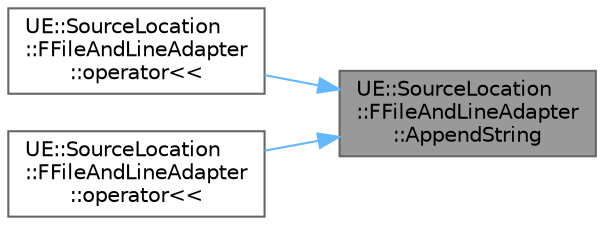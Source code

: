 digraph "UE::SourceLocation::FFileAndLineAdapter::AppendString"
{
 // INTERACTIVE_SVG=YES
 // LATEX_PDF_SIZE
  bgcolor="transparent";
  edge [fontname=Helvetica,fontsize=10,labelfontname=Helvetica,labelfontsize=10];
  node [fontname=Helvetica,fontsize=10,shape=box,height=0.2,width=0.4];
  rankdir="RL";
  Node1 [id="Node000001",label="UE::SourceLocation\l::FFileAndLineAdapter\l::AppendString",height=0.2,width=0.4,color="gray40", fillcolor="grey60", style="filled", fontcolor="black",tooltip="Converts the source location to a readable format with file and line information, appending to an exi..."];
  Node1 -> Node2 [id="edge1_Node000001_Node000002",dir="back",color="steelblue1",style="solid",tooltip=" "];
  Node2 [id="Node000002",label="UE::SourceLocation\l::FFileAndLineAdapter\l::operator\<\<",height=0.2,width=0.4,color="grey40", fillcolor="white", style="filled",URL="$d2/da2/structUE_1_1SourceLocation_1_1FFileAndLineAdapter.html#a4277c436a5564d8feff9c4b96604f9ed",tooltip=" "];
  Node1 -> Node3 [id="edge2_Node000001_Node000003",dir="back",color="steelblue1",style="solid",tooltip=" "];
  Node3 [id="Node000003",label="UE::SourceLocation\l::FFileAndLineAdapter\l::operator\<\<",height=0.2,width=0.4,color="grey40", fillcolor="white", style="filled",URL="$d2/da2/structUE_1_1SourceLocation_1_1FFileAndLineAdapter.html#a4fa41857a5693ac6a3355fbd3484dd0a",tooltip=" "];
}

